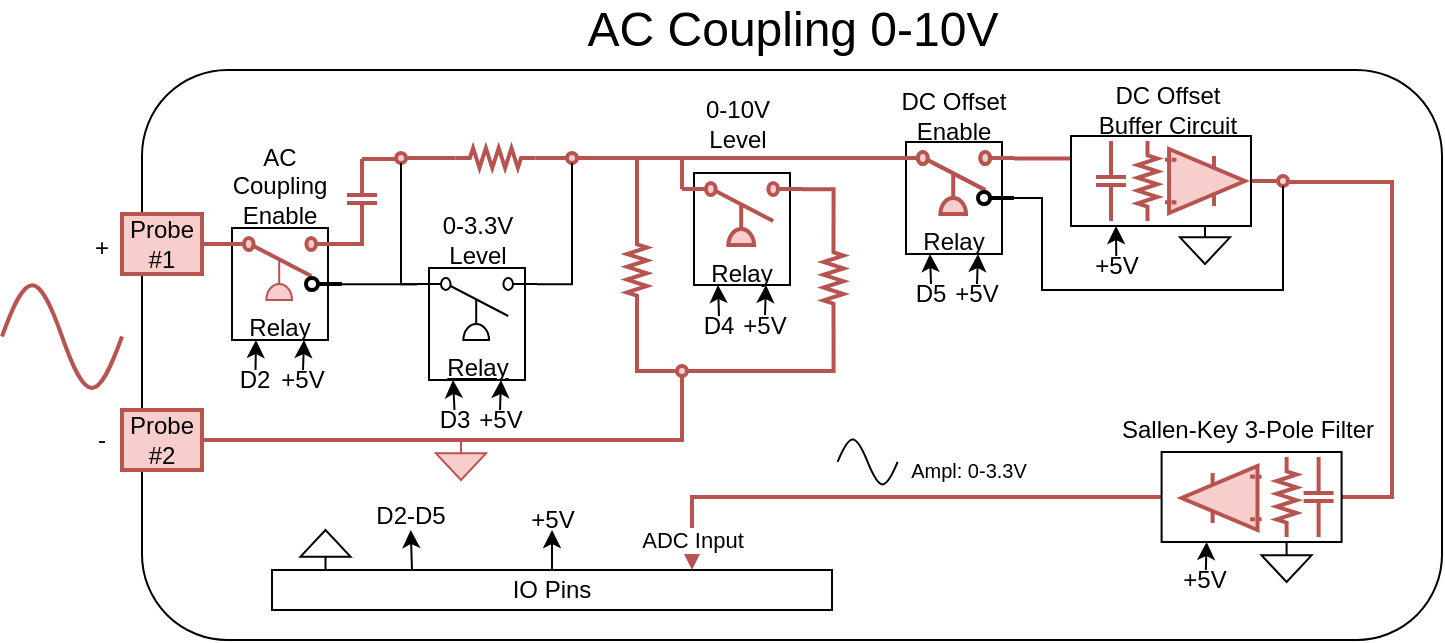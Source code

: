 <mxfile version="13.6.2" type="device"><diagram id="-oL0NHtV38mQ9emUjdSc" name="Page-1"><mxGraphModel dx="1663" dy="493" grid="1" gridSize="10" guides="1" tooltips="1" connect="1" arrows="1" fold="1" page="1" pageScale="1" pageWidth="850" pageHeight="1100" math="0" shadow="0"><root><mxCell id="0"/><mxCell id="1" parent="0"/><mxCell id="wLDwbeyGVbWUntYZaLQP-93" value="" style="rounded=1;whiteSpace=wrap;html=1;" parent="1" vertex="1"><mxGeometry x="-610" y="400" width="650" height="285" as="geometry"/></mxCell><mxCell id="wLDwbeyGVbWUntYZaLQP-76" value="" style="pointerEvents=1;verticalLabelPosition=bottom;shadow=0;dashed=0;align=center;html=1;verticalAlign=top;shape=mxgraph.electrical.waveforms.sine_wave;" parent="1" vertex="1"><mxGeometry x="-262.19" y="581" width="30" height="30" as="geometry"/></mxCell><mxCell id="wLDwbeyGVbWUntYZaLQP-77" value="&lt;font style=&quot;font-size: 10px&quot;&gt;Ampl: 0-3.3V&lt;/font&gt;" style="text;html=1;align=center;verticalAlign=middle;resizable=0;points=[];autosize=1;" parent="1" vertex="1"><mxGeometry x="-232.19" y="590" width="70" height="20" as="geometry"/></mxCell><mxCell id="jSE5PXebaVcD20LWmkzH-25" style="edgeStyle=orthogonalEdgeStyle;rounded=0;orthogonalLoop=1;jettySize=auto;html=1;exitX=1;exitY=0.5;exitDx=0;exitDy=0;entryX=0.5;entryY=1;entryDx=0;entryDy=0;endArrow=none;endFill=0;fillColor=#f8cecc;strokeColor=#b85450;strokeWidth=2;" parent="1" source="wLDwbeyGVbWUntYZaLQP-106" target="dvAcKzwwteOVy_JP5b5H-18" edge="1"><mxGeometry relative="1" as="geometry"/></mxCell><mxCell id="wLDwbeyGVbWUntYZaLQP-106" value="Probe #2" style="rounded=0;whiteSpace=wrap;html=1;fillColor=#f8cecc;strokeColor=#b85450;strokeWidth=2;" parent="1" vertex="1"><mxGeometry x="-620" y="570" width="40" height="30" as="geometry"/></mxCell><mxCell id="L6yJ6HLcH0pnZUztyq2i-1" value="" style="pointerEvents=1;verticalLabelPosition=bottom;shadow=0;dashed=0;align=center;html=1;verticalAlign=top;shape=mxgraph.electrical.waveforms.sine_wave;fillColor=#f8cecc;strokeColor=#b85450;strokeWidth=2;" parent="1" vertex="1"><mxGeometry x="-680" y="499" width="60" height="68.68" as="geometry"/></mxCell><mxCell id="dvAcKzwwteOVy_JP5b5H-61" style="edgeStyle=orthogonalEdgeStyle;rounded=0;orthogonalLoop=1;jettySize=auto;html=1;exitX=1;exitY=0.5;exitDx=0;exitDy=0;entryX=0;entryY=0.885;entryDx=0;entryDy=0;entryPerimeter=0;startArrow=none;startFill=0;endArrow=none;endFill=0;fillColor=#f8cecc;strokeColor=#b85450;strokeWidth=2;" parent="1" source="wLDwbeyGVbWUntYZaLQP-53" target="EzJl0dSxxbxW8zrCP2cZ-267" edge="1"><mxGeometry relative="1" as="geometry"/></mxCell><mxCell id="wLDwbeyGVbWUntYZaLQP-53" value="Probe #1" style="rounded=0;whiteSpace=wrap;html=1;fillColor=#f8cecc;strokeColor=#b85450;strokeWidth=2;" parent="1" vertex="1"><mxGeometry x="-620" y="472" width="40" height="30" as="geometry"/></mxCell><mxCell id="EzJl0dSxxbxW8zrCP2cZ-18" value="IO Pins" style="rounded=0;whiteSpace=wrap;html=1;" parent="1" vertex="1"><mxGeometry x="-545" y="650" width="280" height="20" as="geometry"/></mxCell><mxCell id="dvAcKzwwteOVy_JP5b5H-58" style="edgeStyle=orthogonalEdgeStyle;rounded=0;orthogonalLoop=1;jettySize=auto;html=1;exitX=0;exitY=0.5;exitDx=0;exitDy=0;exitPerimeter=0;entryX=1;entryY=0.5;entryDx=0;entryDy=0;startArrow=none;startFill=0;endArrow=none;endFill=0;fillColor=#f8cecc;strokeColor=#b85450;strokeWidth=2;" parent="1" source="okWs0Sjqfzj3kmloRYLB-17" target="dvAcKzwwteOVy_JP5b5H-54" edge="1"><mxGeometry relative="1" as="geometry"/></mxCell><mxCell id="jSE5PXebaVcD20LWmkzH-31" style="edgeStyle=orthogonalEdgeStyle;rounded=0;orthogonalLoop=1;jettySize=auto;html=1;exitX=1;exitY=0.5;exitDx=0;exitDy=0;exitPerimeter=0;entryX=0;entryY=0.5;entryDx=0;entryDy=0;endArrow=none;endFill=0;fillColor=#f8cecc;strokeColor=#b85450;strokeWidth=2;" parent="1" source="okWs0Sjqfzj3kmloRYLB-17" target="jSE5PXebaVcD20LWmkzH-29" edge="1"><mxGeometry relative="1" as="geometry"/></mxCell><mxCell id="okWs0Sjqfzj3kmloRYLB-17" value="" style="pointerEvents=1;verticalLabelPosition=bottom;shadow=0;dashed=0;align=center;html=1;verticalAlign=top;shape=mxgraph.electrical.resistors.resistor_2;rotation=90;direction=north;fillColor=#f8cecc;strokeColor=#b85450;strokeWidth=2;" parent="1" vertex="1"><mxGeometry x="-438.26" y="424" width="10" height="40" as="geometry"/></mxCell><mxCell id="okWs0Sjqfzj3kmloRYLB-20" value="" style="pointerEvents=1;verticalLabelPosition=bottom;shadow=0;dashed=0;align=center;html=1;verticalAlign=top;shape=mxgraph.electrical.resistors.resistor_2;rotation=90;fillColor=#f8cecc;strokeColor=#b85450;strokeWidth=2;" parent="1" vertex="1"><mxGeometry x="-382.5" y="495" width="40" height="10" as="geometry"/></mxCell><mxCell id="jSE5PXebaVcD20LWmkzH-37" style="edgeStyle=orthogonalEdgeStyle;rounded=0;orthogonalLoop=1;jettySize=auto;html=1;exitX=1;exitY=0.5;exitDx=0;exitDy=0;exitPerimeter=0;entryX=1;entryY=0.5;entryDx=0;entryDy=0;endArrow=none;endFill=0;fillColor=#f8cecc;strokeColor=#b85450;strokeWidth=2;" parent="1" source="EzJl0dSxxbxW8zrCP2cZ-193" target="dvAcKzwwteOVy_JP5b5H-18" edge="1"><mxGeometry relative="1" as="geometry"/></mxCell><mxCell id="EzJl0dSxxbxW8zrCP2cZ-193" value="" style="pointerEvents=1;verticalLabelPosition=bottom;shadow=0;dashed=0;align=center;html=1;verticalAlign=top;shape=mxgraph.electrical.resistors.resistor_2;rotation=90;fillColor=#f8cecc;strokeColor=#b85450;strokeWidth=2;" parent="1" vertex="1"><mxGeometry x="-284.25" y="499" width="40" height="10" as="geometry"/></mxCell><mxCell id="EzJl0dSxxbxW8zrCP2cZ-195" style="edgeStyle=orthogonalEdgeStyle;rounded=0;orthogonalLoop=1;jettySize=auto;html=1;exitX=1;exitY=0.1;exitDx=0;exitDy=0;exitPerimeter=0;entryX=0;entryY=0.5;entryDx=0;entryDy=0;entryPerimeter=0;startArrow=none;startFill=0;endArrow=none;endFill=0;strokeWidth=2;fillColor=#f8cecc;strokeColor=#b85450;" parent="1" source="EzJl0dSxxbxW8zrCP2cZ-181" target="EzJl0dSxxbxW8zrCP2cZ-193" edge="1"><mxGeometry relative="1" as="geometry"/></mxCell><mxCell id="EzJl0dSxxbxW8zrCP2cZ-249" value="&lt;font style=&quot;font-size: 24px&quot;&gt;AC Coupling 0-10V&lt;/font&gt;" style="text;html=1;strokeColor=none;fillColor=none;align=center;verticalAlign=middle;whiteSpace=wrap;rounded=0;" parent="1" vertex="1"><mxGeometry x="-400.37" y="370" width="230.75" height="20" as="geometry"/></mxCell><mxCell id="EzJl0dSxxbxW8zrCP2cZ-320" style="edgeStyle=orthogonalEdgeStyle;rounded=0;orthogonalLoop=1;jettySize=auto;html=1;exitX=0.5;exitY=0;exitDx=0;exitDy=0;entryX=0.25;entryY=1;entryDx=0;entryDy=0;startArrow=none;startFill=0;endArrow=classic;endFill=1;" parent="1" source="EzJl0dSxxbxW8zrCP2cZ-318" target="EzJl0dSxxbxW8zrCP2cZ-265" edge="1"><mxGeometry relative="1" as="geometry"/></mxCell><mxCell id="EzJl0dSxxbxW8zrCP2cZ-318" value="D2" style="text;html=1;strokeColor=none;fillColor=none;align=center;verticalAlign=middle;whiteSpace=wrap;rounded=0;dashed=1;" parent="1" vertex="1"><mxGeometry x="-560.75" y="550" width="15" height="10" as="geometry"/></mxCell><mxCell id="EzJl0dSxxbxW8zrCP2cZ-331" style="edgeStyle=orthogonalEdgeStyle;rounded=0;orthogonalLoop=1;jettySize=auto;html=1;exitX=0.5;exitY=0;exitDx=0;exitDy=0;entryX=0.25;entryY=1;entryDx=0;entryDy=0;startArrow=none;startFill=0;endArrow=classic;endFill=1;" parent="1" source="EzJl0dSxxbxW8zrCP2cZ-330" target="EzJl0dSxxbxW8zrCP2cZ-180" edge="1"><mxGeometry relative="1" as="geometry"/></mxCell><mxCell id="EzJl0dSxxbxW8zrCP2cZ-330" value="D4" style="text;html=1;strokeColor=none;fillColor=none;align=center;verticalAlign=middle;whiteSpace=wrap;rounded=0;dashed=1;" parent="1" vertex="1"><mxGeometry x="-329" y="523" width="15" height="10" as="geometry"/></mxCell><mxCell id="EzJl0dSxxbxW8zrCP2cZ-370" style="rounded=0;orthogonalLoop=1;jettySize=auto;html=1;exitX=0.5;exitY=1;exitDx=0;exitDy=0;entryX=0.25;entryY=0;entryDx=0;entryDy=0;startArrow=classic;startFill=1;endArrow=none;endFill=0;" parent="1" source="EzJl0dSxxbxW8zrCP2cZ-364" target="EzJl0dSxxbxW8zrCP2cZ-18" edge="1"><mxGeometry relative="1" as="geometry"/></mxCell><mxCell id="EzJl0dSxxbxW8zrCP2cZ-364" value="D2-D5" style="text;html=1;strokeColor=none;fillColor=none;align=center;verticalAlign=middle;whiteSpace=wrap;rounded=0;dashed=1;" parent="1" vertex="1"><mxGeometry x="-500.13" y="615" width="49" height="15" as="geometry"/></mxCell><mxCell id="EzJl0dSxxbxW8zrCP2cZ-368" style="rounded=0;orthogonalLoop=1;jettySize=auto;html=1;exitX=0.5;exitY=1;exitDx=0;exitDy=0;entryX=0.5;entryY=0;entryDx=0;entryDy=0;startArrow=classic;startFill=1;endArrow=none;endFill=0;" parent="1" source="EzJl0dSxxbxW8zrCP2cZ-367" target="EzJl0dSxxbxW8zrCP2cZ-18" edge="1"><mxGeometry relative="1" as="geometry"/></mxCell><mxCell id="EzJl0dSxxbxW8zrCP2cZ-367" value="+5V" style="text;html=1;strokeColor=none;fillColor=none;align=center;verticalAlign=middle;whiteSpace=wrap;rounded=0;dashed=1;" parent="1" vertex="1"><mxGeometry x="-412.5" y="620" width="15" height="10" as="geometry"/></mxCell><mxCell id="EzJl0dSxxbxW8zrCP2cZ-371" value="" style="pointerEvents=1;verticalLabelPosition=bottom;shadow=0;dashed=0;align=center;html=1;verticalAlign=top;shape=mxgraph.electrical.signal_sources.signal_ground;direction=west;" parent="1" vertex="1"><mxGeometry x="-530.75" y="630" width="25" height="20" as="geometry"/></mxCell><mxCell id="dvAcKzwwteOVy_JP5b5H-63" style="edgeStyle=orthogonalEdgeStyle;rounded=0;orthogonalLoop=1;jettySize=auto;html=1;exitX=0;exitY=0.5;exitDx=0;exitDy=0;exitPerimeter=0;entryX=0;entryY=0.5;entryDx=0;entryDy=0;startArrow=none;startFill=0;endArrow=none;endFill=0;fillColor=#f8cecc;strokeColor=#b85450;strokeWidth=2;" parent="1" source="EzJl0dSxxbxW8zrCP2cZ-304" target="dvAcKzwwteOVy_JP5b5H-54" edge="1"><mxGeometry relative="1" as="geometry"/></mxCell><mxCell id="EzJl0dSxxbxW8zrCP2cZ-304" value="" style="pointerEvents=1;verticalLabelPosition=bottom;shadow=0;dashed=0;align=center;html=1;verticalAlign=top;shape=mxgraph.electrical.capacitors.capacitor_1;fillColor=#f8cecc;rotation=-90;direction=west;strokeColor=#b85450;strokeWidth=2;" parent="1" vertex="1"><mxGeometry x="-520" y="457" width="40" height="15" as="geometry"/></mxCell><mxCell id="jSE5PXebaVcD20LWmkzH-36" style="edgeStyle=orthogonalEdgeStyle;rounded=0;orthogonalLoop=1;jettySize=auto;html=1;exitX=0;exitY=0.5;exitDx=0;exitDy=0;entryX=1;entryY=0.5;entryDx=0;entryDy=0;entryPerimeter=0;endArrow=none;endFill=0;fillColor=#f8cecc;strokeColor=#b85450;strokeWidth=2;" parent="1" source="dvAcKzwwteOVy_JP5b5H-18" target="okWs0Sjqfzj3kmloRYLB-20" edge="1"><mxGeometry relative="1" as="geometry"/></mxCell><mxCell id="dvAcKzwwteOVy_JP5b5H-18" value="" style="ellipse;whiteSpace=wrap;html=1;aspect=fixed;fillColor=#f8cecc;strokeColor=#b85450;strokeWidth=2;" parent="1" vertex="1"><mxGeometry x="-342.5" y="548" width="5" height="5" as="geometry"/></mxCell><mxCell id="dvAcKzwwteOVy_JP5b5H-85" value="ADC Input" style="edgeStyle=orthogonalEdgeStyle;rounded=0;orthogonalLoop=1;jettySize=auto;html=1;exitX=1;exitY=0.5;exitDx=0;exitDy=0;entryX=0.75;entryY=0;entryDx=0;entryDy=0;startArrow=none;startFill=0;endArrow=classic;endFill=1;fillColor=#f8cecc;strokeColor=#b85450;strokeWidth=2;" parent="1" source="EzJl0dSxxbxW8zrCP2cZ-251" target="EzJl0dSxxbxW8zrCP2cZ-18" edge="1"><mxGeometry x="0.753" y="18" relative="1" as="geometry"><mxPoint x="-18" y="18" as="offset"/><mxPoint x="-73" y="610.5" as="sourcePoint"/></mxGeometry></mxCell><mxCell id="dvAcKzwwteOVy_JP5b5H-36" value="AC Coupling&lt;br&gt;Enable" style="text;html=1;strokeColor=none;fillColor=none;align=center;verticalAlign=middle;whiteSpace=wrap;rounded=0;" parent="1" vertex="1"><mxGeometry x="-560.75" y="448.25" width="40" height="20" as="geometry"/></mxCell><mxCell id="dvAcKzwwteOVy_JP5b5H-54" value="" style="ellipse;whiteSpace=wrap;html=1;aspect=fixed;fillColor=#f8cecc;strokeColor=#b85450;strokeWidth=2;" parent="1" vertex="1"><mxGeometry x="-483" y="441.5" width="5" height="5" as="geometry"/></mxCell><mxCell id="dvAcKzwwteOVy_JP5b5H-62" style="edgeStyle=orthogonalEdgeStyle;rounded=0;orthogonalLoop=1;jettySize=auto;html=1;exitX=1;exitY=0.885;exitDx=0;exitDy=0;exitPerimeter=0;entryX=1;entryY=0.5;entryDx=0;entryDy=0;entryPerimeter=0;startArrow=none;startFill=0;endArrow=none;endFill=0;fillColor=#f8cecc;strokeColor=#b85450;strokeWidth=2;" parent="1" source="EzJl0dSxxbxW8zrCP2cZ-267" target="EzJl0dSxxbxW8zrCP2cZ-304" edge="1"><mxGeometry relative="1" as="geometry"/></mxCell><mxCell id="jSE5PXebaVcD20LWmkzH-1" value="+" style="text;html=1;strokeColor=none;fillColor=none;align=center;verticalAlign=middle;whiteSpace=wrap;rounded=0;" parent="1" vertex="1"><mxGeometry x="-640" y="479" width="20" height="20" as="geometry"/></mxCell><mxCell id="jSE5PXebaVcD20LWmkzH-3" value="-" style="text;html=1;strokeColor=none;fillColor=none;align=center;verticalAlign=middle;whiteSpace=wrap;rounded=0;" parent="1" vertex="1"><mxGeometry x="-640" y="575" width="20" height="20" as="geometry"/></mxCell><mxCell id="l4GawnZKN1q4SKGn73dP-5" style="edgeStyle=orthogonalEdgeStyle;rounded=0;orthogonalLoop=1;jettySize=auto;html=1;exitX=0;exitY=0.5;exitDx=0;exitDy=0;entryX=1;entryY=0.5;entryDx=0;entryDy=0;endArrow=none;endFill=0;fillColor=#f8cecc;strokeColor=#b85450;strokeWidth=2;" parent="1" source="jSE5PXebaVcD20LWmkzH-23" target="EzJl0dSxxbxW8zrCP2cZ-285" edge="1"><mxGeometry relative="1" as="geometry"><Array as="points"><mxPoint x="-50" y="456"/><mxPoint x="-50" y="456"/></Array></mxGeometry></mxCell><mxCell id="jSE5PXebaVcD20LWmkzH-23" value="" style="ellipse;whiteSpace=wrap;html=1;aspect=fixed;fillColor=#f8cecc;strokeColor=#b85450;strokeWidth=2;" parent="1" vertex="1"><mxGeometry x="-42" y="453" width="5" height="5" as="geometry"/></mxCell><mxCell id="jSE5PXebaVcD20LWmkzH-32" style="edgeStyle=orthogonalEdgeStyle;rounded=0;orthogonalLoop=1;jettySize=auto;html=1;exitX=1;exitY=0.5;exitDx=0;exitDy=0;entryX=0;entryY=0.5;entryDx=0;entryDy=0;entryPerimeter=0;endArrow=none;endFill=0;fillColor=#f8cecc;strokeColor=#b85450;strokeWidth=2;" parent="1" source="jSE5PXebaVcD20LWmkzH-29" target="okWs0Sjqfzj3kmloRYLB-20" edge="1"><mxGeometry relative="1" as="geometry"/></mxCell><mxCell id="jSE5PXebaVcD20LWmkzH-29" value="" style="ellipse;whiteSpace=wrap;html=1;aspect=fixed;fillColor=#f8cecc;strokeColor=#b85450;strokeWidth=2;" parent="1" vertex="1"><mxGeometry x="-397.5" y="441.5" width="5" height="5" as="geometry"/></mxCell><mxCell id="jSE5PXebaVcD20LWmkzH-30" style="edgeStyle=orthogonalEdgeStyle;rounded=0;orthogonalLoop=1;jettySize=auto;html=1;exitX=1;exitY=0.1;exitDx=0;exitDy=0;exitPerimeter=0;entryX=0.5;entryY=1;entryDx=0;entryDy=0;endArrow=none;endFill=0;strokeWidth=1;" parent="1" source="EzJl0dSxxbxW8zrCP2cZ-189" target="jSE5PXebaVcD20LWmkzH-29" edge="1"><mxGeometry relative="1" as="geometry"><Array as="points"><mxPoint x="-395" y="507"/></Array></mxGeometry></mxCell><mxCell id="jSE5PXebaVcD20LWmkzH-35" style="edgeStyle=orthogonalEdgeStyle;rounded=0;orthogonalLoop=1;jettySize=auto;html=1;exitX=0;exitY=0.1;exitDx=0;exitDy=0;exitPerimeter=0;entryX=1;entryY=0.5;entryDx=0;entryDy=0;endArrow=none;endFill=0;fillColor=#f8cecc;strokeColor=#b85450;strokeWidth=2;" parent="1" source="EzJl0dSxxbxW8zrCP2cZ-181" target="jSE5PXebaVcD20LWmkzH-29" edge="1"><mxGeometry relative="1" as="geometry"><Array as="points"><mxPoint x="-340" y="444"/></Array></mxGeometry></mxCell><mxCell id="jSE5PXebaVcD20LWmkzH-39" style="edgeStyle=orthogonalEdgeStyle;rounded=0;orthogonalLoop=1;jettySize=auto;html=1;exitX=0;exitY=0.5;exitDx=0;exitDy=0;entryX=1;entryY=0.5;entryDx=0;entryDy=0;endArrow=none;endFill=0;fillColor=#f8cecc;strokeColor=#b85450;strokeWidth=2;" parent="1" source="EzJl0dSxxbxW8zrCP2cZ-251" target="jSE5PXebaVcD20LWmkzH-23" edge="1"><mxGeometry relative="1" as="geometry"><Array as="points"><mxPoint x="15" y="614"/><mxPoint x="15" y="456"/><mxPoint x="-37" y="456"/></Array></mxGeometry></mxCell><mxCell id="jSE5PXebaVcD20LWmkzH-40" style="edgeStyle=orthogonalEdgeStyle;rounded=0;orthogonalLoop=1;jettySize=auto;html=1;exitX=1;exitY=0.115;exitDx=0;exitDy=0;exitPerimeter=0;entryX=0.5;entryY=1;entryDx=0;entryDy=0;endArrow=none;endFill=0;" parent="1" source="EzJl0dSxxbxW8zrCP2cZ-239" target="jSE5PXebaVcD20LWmkzH-23" edge="1"><mxGeometry relative="1" as="geometry"><Array as="points"><mxPoint x="-160" y="464"/><mxPoint x="-160" y="510"/><mxPoint x="-39" y="510"/></Array></mxGeometry></mxCell><mxCell id="jSE5PXebaVcD20LWmkzH-43" value="0-3.3V Level" style="text;html=1;strokeColor=none;fillColor=none;align=center;verticalAlign=middle;whiteSpace=wrap;rounded=0;" parent="1" vertex="1"><mxGeometry x="-462.5" y="475" width="40" height="20" as="geometry"/></mxCell><mxCell id="jSE5PXebaVcD20LWmkzH-44" value="0-10V Level" style="text;html=1;strokeColor=none;fillColor=none;align=center;verticalAlign=middle;whiteSpace=wrap;rounded=0;" parent="1" vertex="1"><mxGeometry x="-332.25" y="417" width="40" height="20" as="geometry"/></mxCell><mxCell id="jSE5PXebaVcD20LWmkzH-45" value="" style="pointerEvents=1;verticalLabelPosition=bottom;shadow=0;dashed=0;align=center;html=1;verticalAlign=top;shape=mxgraph.electrical.signal_sources.signal_ground;direction=east;fillColor=#f8cecc;strokeColor=#b85450;" parent="1" vertex="1"><mxGeometry x="-463" y="585" width="25" height="20" as="geometry"/></mxCell><mxCell id="l4GawnZKN1q4SKGn73dP-4" style="edgeStyle=orthogonalEdgeStyle;rounded=0;orthogonalLoop=1;jettySize=auto;html=1;exitX=0;exitY=0.1;exitDx=0;exitDy=0;exitPerimeter=0;entryX=1;entryY=0.115;entryDx=0;entryDy=0;entryPerimeter=0;endArrow=none;endFill=0;" parent="1" source="EzJl0dSxxbxW8zrCP2cZ-189" target="EzJl0dSxxbxW8zrCP2cZ-267" edge="1"><mxGeometry relative="1" as="geometry"/></mxCell><mxCell id="l4GawnZKN1q4SKGn73dP-3" style="edgeStyle=orthogonalEdgeStyle;rounded=0;orthogonalLoop=1;jettySize=auto;html=1;exitX=0.5;exitY=1;exitDx=0;exitDy=0;entryX=0;entryY=0.1;entryDx=0;entryDy=0;entryPerimeter=0;endArrow=none;endFill=0;strokeWidth=1;" parent="1" source="dvAcKzwwteOVy_JP5b5H-54" target="EzJl0dSxxbxW8zrCP2cZ-189" edge="1"><mxGeometry relative="1" as="geometry"><Array as="points"><mxPoint x="-481" y="507"/></Array></mxGeometry></mxCell><mxCell id="jSE5PXebaVcD20LWmkzH-33" style="edgeStyle=orthogonalEdgeStyle;rounded=0;orthogonalLoop=1;jettySize=auto;html=1;exitX=1;exitY=0.5;exitDx=0;exitDy=0;entryX=0;entryY=0.885;entryDx=0;entryDy=0;entryPerimeter=0;endArrow=none;endFill=0;fillColor=#f8cecc;strokeColor=#b85450;strokeWidth=2;" parent="1" source="jSE5PXebaVcD20LWmkzH-29" target="EzJl0dSxxbxW8zrCP2cZ-239" edge="1"><mxGeometry relative="1" as="geometry"/></mxCell><mxCell id="l4GawnZKN1q4SKGn73dP-6" value="" style="ellipse;whiteSpace=wrap;html=1;aspect=fixed;" parent="1" vertex="1"><mxGeometry x="-528" y="504" width="6" height="6" as="geometry"/></mxCell><mxCell id="l4GawnZKN1q4SKGn73dP-7" value="" style="endArrow=none;html=1;exitX=1;exitY=0.5;exitDx=0;exitDy=0;" parent="1" source="l4GawnZKN1q4SKGn73dP-6" edge="1"><mxGeometry width="50" height="50" relative="1" as="geometry"><mxPoint x="-530" y="540" as="sourcePoint"/><mxPoint x="-510" y="507" as="targetPoint"/></mxGeometry></mxCell><mxCell id="EzJl0dSxxbxW8zrCP2cZ-290" value="DC Offset Buffer Circuit" style="text;html=1;strokeColor=none;fillColor=none;align=center;verticalAlign=middle;whiteSpace=wrap;rounded=0;" parent="1" vertex="1"><mxGeometry x="-137" y="410" width="80" height="20" as="geometry"/></mxCell><mxCell id="l4GawnZKN1q4SKGn73dP-10" style="edgeStyle=orthogonalEdgeStyle;rounded=0;orthogonalLoop=1;jettySize=auto;html=1;exitX=0;exitY=0.25;exitDx=0;exitDy=0;entryX=1;entryY=0.885;entryDx=0;entryDy=0;entryPerimeter=0;endArrow=none;endFill=0;fillColor=#f8cecc;strokeColor=#b85450;strokeWidth=2;" parent="1" source="EzJl0dSxxbxW8zrCP2cZ-285" target="EzJl0dSxxbxW8zrCP2cZ-239" edge="1"><mxGeometry relative="1" as="geometry"/></mxCell><mxCell id="EzJl0dSxxbxW8zrCP2cZ-332" value="D3" style="text;html=1;strokeColor=none;fillColor=none;align=center;verticalAlign=middle;whiteSpace=wrap;rounded=0;dashed=1;" parent="1" vertex="1"><mxGeometry x="-461.25" y="570" width="15" height="10" as="geometry"/></mxCell><mxCell id="EzJl0dSxxbxW8zrCP2cZ-333" style="edgeStyle=orthogonalEdgeStyle;rounded=0;orthogonalLoop=1;jettySize=auto;html=1;exitX=0.5;exitY=0;exitDx=0;exitDy=0;entryX=0.25;entryY=1;entryDx=0;entryDy=0;startArrow=none;startFill=0;endArrow=classic;endFill=1;" parent="1" source="EzJl0dSxxbxW8zrCP2cZ-332" target="EzJl0dSxxbxW8zrCP2cZ-188" edge="1"><mxGeometry relative="1" as="geometry"/></mxCell><mxCell id="EzJl0dSxxbxW8zrCP2cZ-185" value="+5V" style="text;html=1;strokeColor=none;fillColor=none;align=center;verticalAlign=middle;whiteSpace=wrap;rounded=0;dashed=1;" parent="1" vertex="1"><mxGeometry x="-438.5" y="570" width="15" height="10" as="geometry"/></mxCell><mxCell id="EzJl0dSxxbxW8zrCP2cZ-190" style="edgeStyle=orthogonalEdgeStyle;rounded=0;orthogonalLoop=1;jettySize=auto;html=1;exitX=0.5;exitY=0;exitDx=0;exitDy=0;entryX=0.75;entryY=1;entryDx=0;entryDy=0;startArrow=none;startFill=0;endArrow=classic;endFill=1;" parent="1" source="EzJl0dSxxbxW8zrCP2cZ-185" target="EzJl0dSxxbxW8zrCP2cZ-188" edge="1"><mxGeometry relative="1" as="geometry"/></mxCell><mxCell id="EzJl0dSxxbxW8zrCP2cZ-188" value="&lt;br&gt;&lt;br&gt;&lt;br&gt;Relay" style="rounded=0;whiteSpace=wrap;html=1;fontStyle=4" parent="1" vertex="1"><mxGeometry x="-466.5" y="499" width="48" height="56" as="geometry"/></mxCell><mxCell id="EzJl0dSxxbxW8zrCP2cZ-189" value="" style="pointerEvents=1;verticalLabelPosition=bottom;shadow=0;dashed=0;align=center;html=1;verticalAlign=top;shape=mxgraph.electrical.electro-mechanical.pressure_actuated;fontStyle=4;strokeWidth=1;" parent="1" vertex="1"><mxGeometry x="-472.5" y="504" width="60" height="31" as="geometry"/></mxCell><mxCell id="EzJl0dSxxbxW8zrCP2cZ-262" value="+5V" style="text;html=1;strokeColor=none;fillColor=none;align=center;verticalAlign=middle;whiteSpace=wrap;rounded=0;dashed=1;container=0;" parent="1" vertex="1"><mxGeometry x="-537" y="550" width="15" height="10" as="geometry"/></mxCell><mxCell id="EzJl0dSxxbxW8zrCP2cZ-268" style="edgeStyle=orthogonalEdgeStyle;rounded=0;orthogonalLoop=1;jettySize=auto;html=1;exitX=0.5;exitY=0;exitDx=0;exitDy=0;entryX=0.75;entryY=1;entryDx=0;entryDy=0;startArrow=none;startFill=0;endArrow=classic;endFill=1;" parent="1" source="EzJl0dSxxbxW8zrCP2cZ-262" target="EzJl0dSxxbxW8zrCP2cZ-265" edge="1"><mxGeometry relative="1" as="geometry"/></mxCell><mxCell id="EzJl0dSxxbxW8zrCP2cZ-265" value="&lt;br&gt;&lt;br&gt;&lt;br&gt;Relay" style="rounded=0;whiteSpace=wrap;html=1;" parent="1" vertex="1"><mxGeometry x="-565" y="479" width="48" height="56" as="geometry"/></mxCell><mxCell id="EzJl0dSxxbxW8zrCP2cZ-266" value="" style="pointerEvents=1;verticalLabelPosition=bottom;shadow=0;dashed=0;align=center;html=1;verticalAlign=top;shape=mxgraph.electrical.electro-mechanical.pressure_actuated;fillColor=#f8cecc;strokeColor=#b85450;" parent="1" vertex="1"><mxGeometry x="-571" y="484" width="60" height="31" as="geometry"/></mxCell><mxCell id="EzJl0dSxxbxW8zrCP2cZ-267" value="" style="pointerEvents=1;verticalLabelPosition=bottom;shadow=0;dashed=0;align=center;html=1;verticalAlign=top;shape=mxgraph.electrical.electro-mechanical.2-way_switch;fillColor=#f8cecc;flipV=1;strokeColor=#b85450;strokeWidth=2;" parent="1" vertex="1"><mxGeometry x="-571" y="484" width="60" height="26" as="geometry"/></mxCell><mxCell id="EzJl0dSxxbxW8zrCP2cZ-177" value="+5V" style="text;html=1;strokeColor=none;fillColor=none;align=center;verticalAlign=middle;whiteSpace=wrap;rounded=0;dashed=1;container=0;" parent="1" vertex="1"><mxGeometry x="-306" y="522.5" width="15" height="10" as="geometry"/></mxCell><mxCell id="EzJl0dSxxbxW8zrCP2cZ-182" style="edgeStyle=orthogonalEdgeStyle;rounded=0;orthogonalLoop=1;jettySize=auto;html=1;exitX=0.5;exitY=0;exitDx=0;exitDy=0;entryX=0.75;entryY=1;entryDx=0;entryDy=0;startArrow=none;startFill=0;endArrow=classic;endFill=1;" parent="1" source="EzJl0dSxxbxW8zrCP2cZ-177" target="EzJl0dSxxbxW8zrCP2cZ-180" edge="1"><mxGeometry relative="1" as="geometry"/></mxCell><mxCell id="EzJl0dSxxbxW8zrCP2cZ-180" value="&lt;br&gt;&lt;br&gt;&lt;br&gt;Relay" style="rounded=0;whiteSpace=wrap;html=1;" parent="1" vertex="1"><mxGeometry x="-334" y="451.5" width="48" height="56" as="geometry"/></mxCell><mxCell id="EzJl0dSxxbxW8zrCP2cZ-181" value="" style="pointerEvents=1;verticalLabelPosition=bottom;shadow=0;dashed=0;align=center;html=1;verticalAlign=top;shape=mxgraph.electrical.electro-mechanical.pressure_actuated;fillColor=#f8cecc;strokeColor=#b85450;strokeWidth=2;" parent="1" vertex="1"><mxGeometry x="-340" y="456.5" width="60" height="31" as="geometry"/></mxCell><mxCell id="EzJl0dSxxbxW8zrCP2cZ-342" value="D5" style="text;html=1;strokeColor=none;fillColor=none;align=center;verticalAlign=middle;whiteSpace=wrap;rounded=0;dashed=1;container=0;" parent="1" vertex="1"><mxGeometry x="-223" y="507" width="15" height="10" as="geometry"/></mxCell><mxCell id="EzJl0dSxxbxW8zrCP2cZ-343" style="edgeStyle=orthogonalEdgeStyle;rounded=0;orthogonalLoop=1;jettySize=auto;html=1;exitX=0.5;exitY=0;exitDx=0;exitDy=0;entryX=0.25;entryY=1;entryDx=0;entryDy=0;startArrow=none;startFill=0;endArrow=classic;endFill=1;" parent="1" source="EzJl0dSxxbxW8zrCP2cZ-342" target="EzJl0dSxxbxW8zrCP2cZ-236" edge="1"><mxGeometry relative="1" as="geometry"/></mxCell><mxCell id="dvAcKzwwteOVy_JP5b5H-114" value="DC Offset Enable" style="text;html=1;strokeColor=none;fillColor=none;align=center;verticalAlign=middle;whiteSpace=wrap;rounded=0;container=0;" parent="1" vertex="1"><mxGeometry x="-234" y="413" width="60" height="20" as="geometry"/></mxCell><mxCell id="EzJl0dSxxbxW8zrCP2cZ-233" value="+5V" style="text;html=1;strokeColor=none;fillColor=none;align=center;verticalAlign=middle;whiteSpace=wrap;rounded=0;dashed=1;container=0;" parent="1" vertex="1"><mxGeometry x="-200" y="507" width="15" height="10" as="geometry"/></mxCell><mxCell id="EzJl0dSxxbxW8zrCP2cZ-238" style="edgeStyle=orthogonalEdgeStyle;rounded=0;orthogonalLoop=1;jettySize=auto;html=1;exitX=0.5;exitY=0;exitDx=0;exitDy=0;entryX=0.75;entryY=1;entryDx=0;entryDy=0;startArrow=none;startFill=0;endArrow=classic;endFill=1;" parent="1" source="EzJl0dSxxbxW8zrCP2cZ-233" target="EzJl0dSxxbxW8zrCP2cZ-236" edge="1"><mxGeometry relative="1" as="geometry"/></mxCell><mxCell id="EzJl0dSxxbxW8zrCP2cZ-236" value="&lt;br&gt;&lt;br&gt;&lt;br&gt;Relay" style="rounded=0;whiteSpace=wrap;html=1;" parent="1" vertex="1"><mxGeometry x="-228" y="436" width="48" height="56" as="geometry"/></mxCell><mxCell id="EzJl0dSxxbxW8zrCP2cZ-237" value="" style="pointerEvents=1;verticalLabelPosition=bottom;shadow=0;dashed=0;align=center;html=1;verticalAlign=top;shape=mxgraph.electrical.electro-mechanical.pressure_actuated;fillColor=#f8cecc;strokeColor=#b85450;strokeWidth=2;" parent="1" vertex="1"><mxGeometry x="-234" y="441" width="60" height="31" as="geometry"/></mxCell><mxCell id="EzJl0dSxxbxW8zrCP2cZ-239" value="" style="pointerEvents=1;verticalLabelPosition=bottom;shadow=0;dashed=0;align=center;html=1;verticalAlign=top;shape=mxgraph.electrical.electro-mechanical.2-way_switch;fillColor=#f8cecc;flipV=1;strokeColor=#b85450;strokeWidth=2;" parent="1" vertex="1"><mxGeometry x="-234" y="441" width="60" height="26" as="geometry"/></mxCell><mxCell id="NfLXvQbTTf4OFpSt8lfe-17" value="+5V" style="text;html=1;strokeColor=none;fillColor=none;align=center;verticalAlign=middle;whiteSpace=wrap;rounded=0;dashed=1;container=0;" parent="1" vertex="1"><mxGeometry x="-130.37" y="493" width="15" height="10" as="geometry"/></mxCell><mxCell id="NfLXvQbTTf4OFpSt8lfe-18" style="edgeStyle=orthogonalEdgeStyle;rounded=0;orthogonalLoop=1;jettySize=auto;html=1;exitX=0.5;exitY=0;exitDx=0;exitDy=0;entryX=0.25;entryY=1;entryDx=0;entryDy=0;" parent="1" source="NfLXvQbTTf4OFpSt8lfe-17" target="EzJl0dSxxbxW8zrCP2cZ-285" edge="1"><mxGeometry relative="1" as="geometry"/></mxCell><mxCell id="EzJl0dSxxbxW8zrCP2cZ-373" value="" style="pointerEvents=1;verticalLabelPosition=bottom;shadow=0;dashed=0;align=center;html=1;verticalAlign=top;shape=mxgraph.electrical.signal_sources.signal_ground;" parent="1" vertex="1"><mxGeometry x="-91" y="477" width="25" height="20" as="geometry"/></mxCell><mxCell id="EzJl0dSxxbxW8zrCP2cZ-285" value="" style="rounded=0;whiteSpace=wrap;html=1;rotation=-360;" parent="1" vertex="1"><mxGeometry x="-145.5" y="433" width="90" height="45" as="geometry"/></mxCell><mxCell id="EzJl0dSxxbxW8zrCP2cZ-286" value="" style="verticalLabelPosition=bottom;shadow=0;dashed=0;align=center;html=1;verticalAlign=top;shape=mxgraph.electrical.abstract.operational_amp_1;rotation=-360;fillColor=#f8cecc;strokeColor=#b85450;strokeWidth=2;" parent="1" vertex="1"><mxGeometry x="-98.5" y="439.5" width="40" height="32" as="geometry"/></mxCell><mxCell id="EzJl0dSxxbxW8zrCP2cZ-287" value="" style="pointerEvents=1;verticalLabelPosition=bottom;shadow=0;dashed=0;align=center;html=1;verticalAlign=top;shape=mxgraph.electrical.resistors.resistor_2;rotation=-90;fillColor=#f8cecc;strokeColor=#b85450;strokeWidth=2;" parent="1" vertex="1"><mxGeometry x="-127.25" y="450.5" width="40" height="10" as="geometry"/></mxCell><mxCell id="EzJl0dSxxbxW8zrCP2cZ-288" value="" style="pointerEvents=1;verticalLabelPosition=bottom;shadow=0;dashed=0;align=center;html=1;verticalAlign=top;shape=mxgraph.electrical.capacitors.capacitor_1;fillColor=#f8cecc;rotation=-90;strokeColor=#b85450;strokeWidth=2;" parent="1" vertex="1"><mxGeometry x="-145.5" y="448" width="40" height="15" as="geometry"/></mxCell><mxCell id="NfLXvQbTTf4OFpSt8lfe-9" style="edgeStyle=orthogonalEdgeStyle;rounded=0;orthogonalLoop=1;jettySize=auto;html=1;exitX=0.5;exitY=0;exitDx=0;exitDy=0;entryX=0.75;entryY=0;entryDx=0;entryDy=0;" parent="1" source="NfLXvQbTTf4OFpSt8lfe-8" target="EzJl0dSxxbxW8zrCP2cZ-251" edge="1"><mxGeometry relative="1" as="geometry"/></mxCell><mxCell id="NfLXvQbTTf4OFpSt8lfe-8" value="+5V" style="text;html=1;strokeColor=none;fillColor=none;align=center;verticalAlign=middle;whiteSpace=wrap;rounded=0;dashed=1;container=0;" parent="1" vertex="1"><mxGeometry x="-85.57" y="650" width="15" height="10" as="geometry"/></mxCell><mxCell id="EzJl0dSxxbxW8zrCP2cZ-372" value="" style="pointerEvents=1;verticalLabelPosition=bottom;shadow=0;dashed=0;align=center;html=1;verticalAlign=top;shape=mxgraph.electrical.signal_sources.signal_ground;" parent="1" vertex="1"><mxGeometry x="-50.2" y="636" width="25" height="20" as="geometry"/></mxCell><mxCell id="EzJl0dSxxbxW8zrCP2cZ-256" value="Sallen-Key 3-Pole Filter" style="text;html=1;strokeColor=none;fillColor=none;align=center;verticalAlign=middle;whiteSpace=wrap;rounded=0;" parent="1" vertex="1"><mxGeometry x="-121.57" y="570" width="130" height="20" as="geometry"/></mxCell><mxCell id="EzJl0dSxxbxW8zrCP2cZ-251" value="" style="rounded=0;whiteSpace=wrap;html=1;rotation=-180;" parent="1" vertex="1"><mxGeometry x="-100.2" y="591" width="90" height="45" as="geometry"/></mxCell><mxCell id="EzJl0dSxxbxW8zrCP2cZ-245" value="" style="verticalLabelPosition=bottom;shadow=0;dashed=0;align=center;html=1;verticalAlign=top;shape=mxgraph.electrical.abstract.operational_amp_1;rotation=-180;fillColor=#f8cecc;strokeColor=#b85450;strokeWidth=2;" parent="1" vertex="1"><mxGeometry x="-90.2" y="598" width="40" height="32" as="geometry"/></mxCell><mxCell id="EzJl0dSxxbxW8zrCP2cZ-254" value="" style="pointerEvents=1;verticalLabelPosition=bottom;shadow=0;dashed=0;align=center;html=1;verticalAlign=top;shape=mxgraph.electrical.resistors.resistor_2;rotation=90;fillColor=#f8cecc;strokeColor=#b85450;strokeWidth=2;" parent="1" vertex="1"><mxGeometry x="-57.7" y="608.5" width="40" height="10" as="geometry"/></mxCell><mxCell id="EzJl0dSxxbxW8zrCP2cZ-255" value="" style="pointerEvents=1;verticalLabelPosition=bottom;shadow=0;dashed=0;align=center;html=1;verticalAlign=top;shape=mxgraph.electrical.capacitors.capacitor_1;fillColor=#f8cecc;rotation=90;strokeColor=#b85450;strokeWidth=2;" parent="1" vertex="1"><mxGeometry x="-41.7" y="606" width="40" height="15" as="geometry"/></mxCell><mxCell id="2UmYozdnHbclBHp64Pme-4" value="" style="ellipse;whiteSpace=wrap;html=1;aspect=fixed;strokeWidth=2;" parent="1" vertex="1"><mxGeometry x="-528" y="504" width="6" height="6" as="geometry"/></mxCell><mxCell id="2UmYozdnHbclBHp64Pme-5" value="" style="endArrow=none;html=1;exitX=1;exitY=0.5;exitDx=0;exitDy=0;strokeWidth=2;" parent="1" source="2UmYozdnHbclBHp64Pme-4" edge="1"><mxGeometry width="50" height="50" relative="1" as="geometry"><mxPoint x="-530" y="540" as="sourcePoint"/><mxPoint x="-510" y="507" as="targetPoint"/></mxGeometry></mxCell><mxCell id="l4GawnZKN1q4SKGn73dP-8" value="" style="ellipse;whiteSpace=wrap;html=1;aspect=fixed;strokeWidth=2;" parent="1" vertex="1"><mxGeometry x="-192" y="461" width="6" height="6" as="geometry"/></mxCell><mxCell id="l4GawnZKN1q4SKGn73dP-9" value="" style="endArrow=none;html=1;exitX=1;exitY=0.5;exitDx=0;exitDy=0;strokeWidth=2;" parent="1" source="l4GawnZKN1q4SKGn73dP-8" edge="1"><mxGeometry width="50" height="50" relative="1" as="geometry"><mxPoint x="-194" y="497" as="sourcePoint"/><mxPoint x="-174" y="464" as="targetPoint"/></mxGeometry></mxCell></root></mxGraphModel></diagram></mxfile>